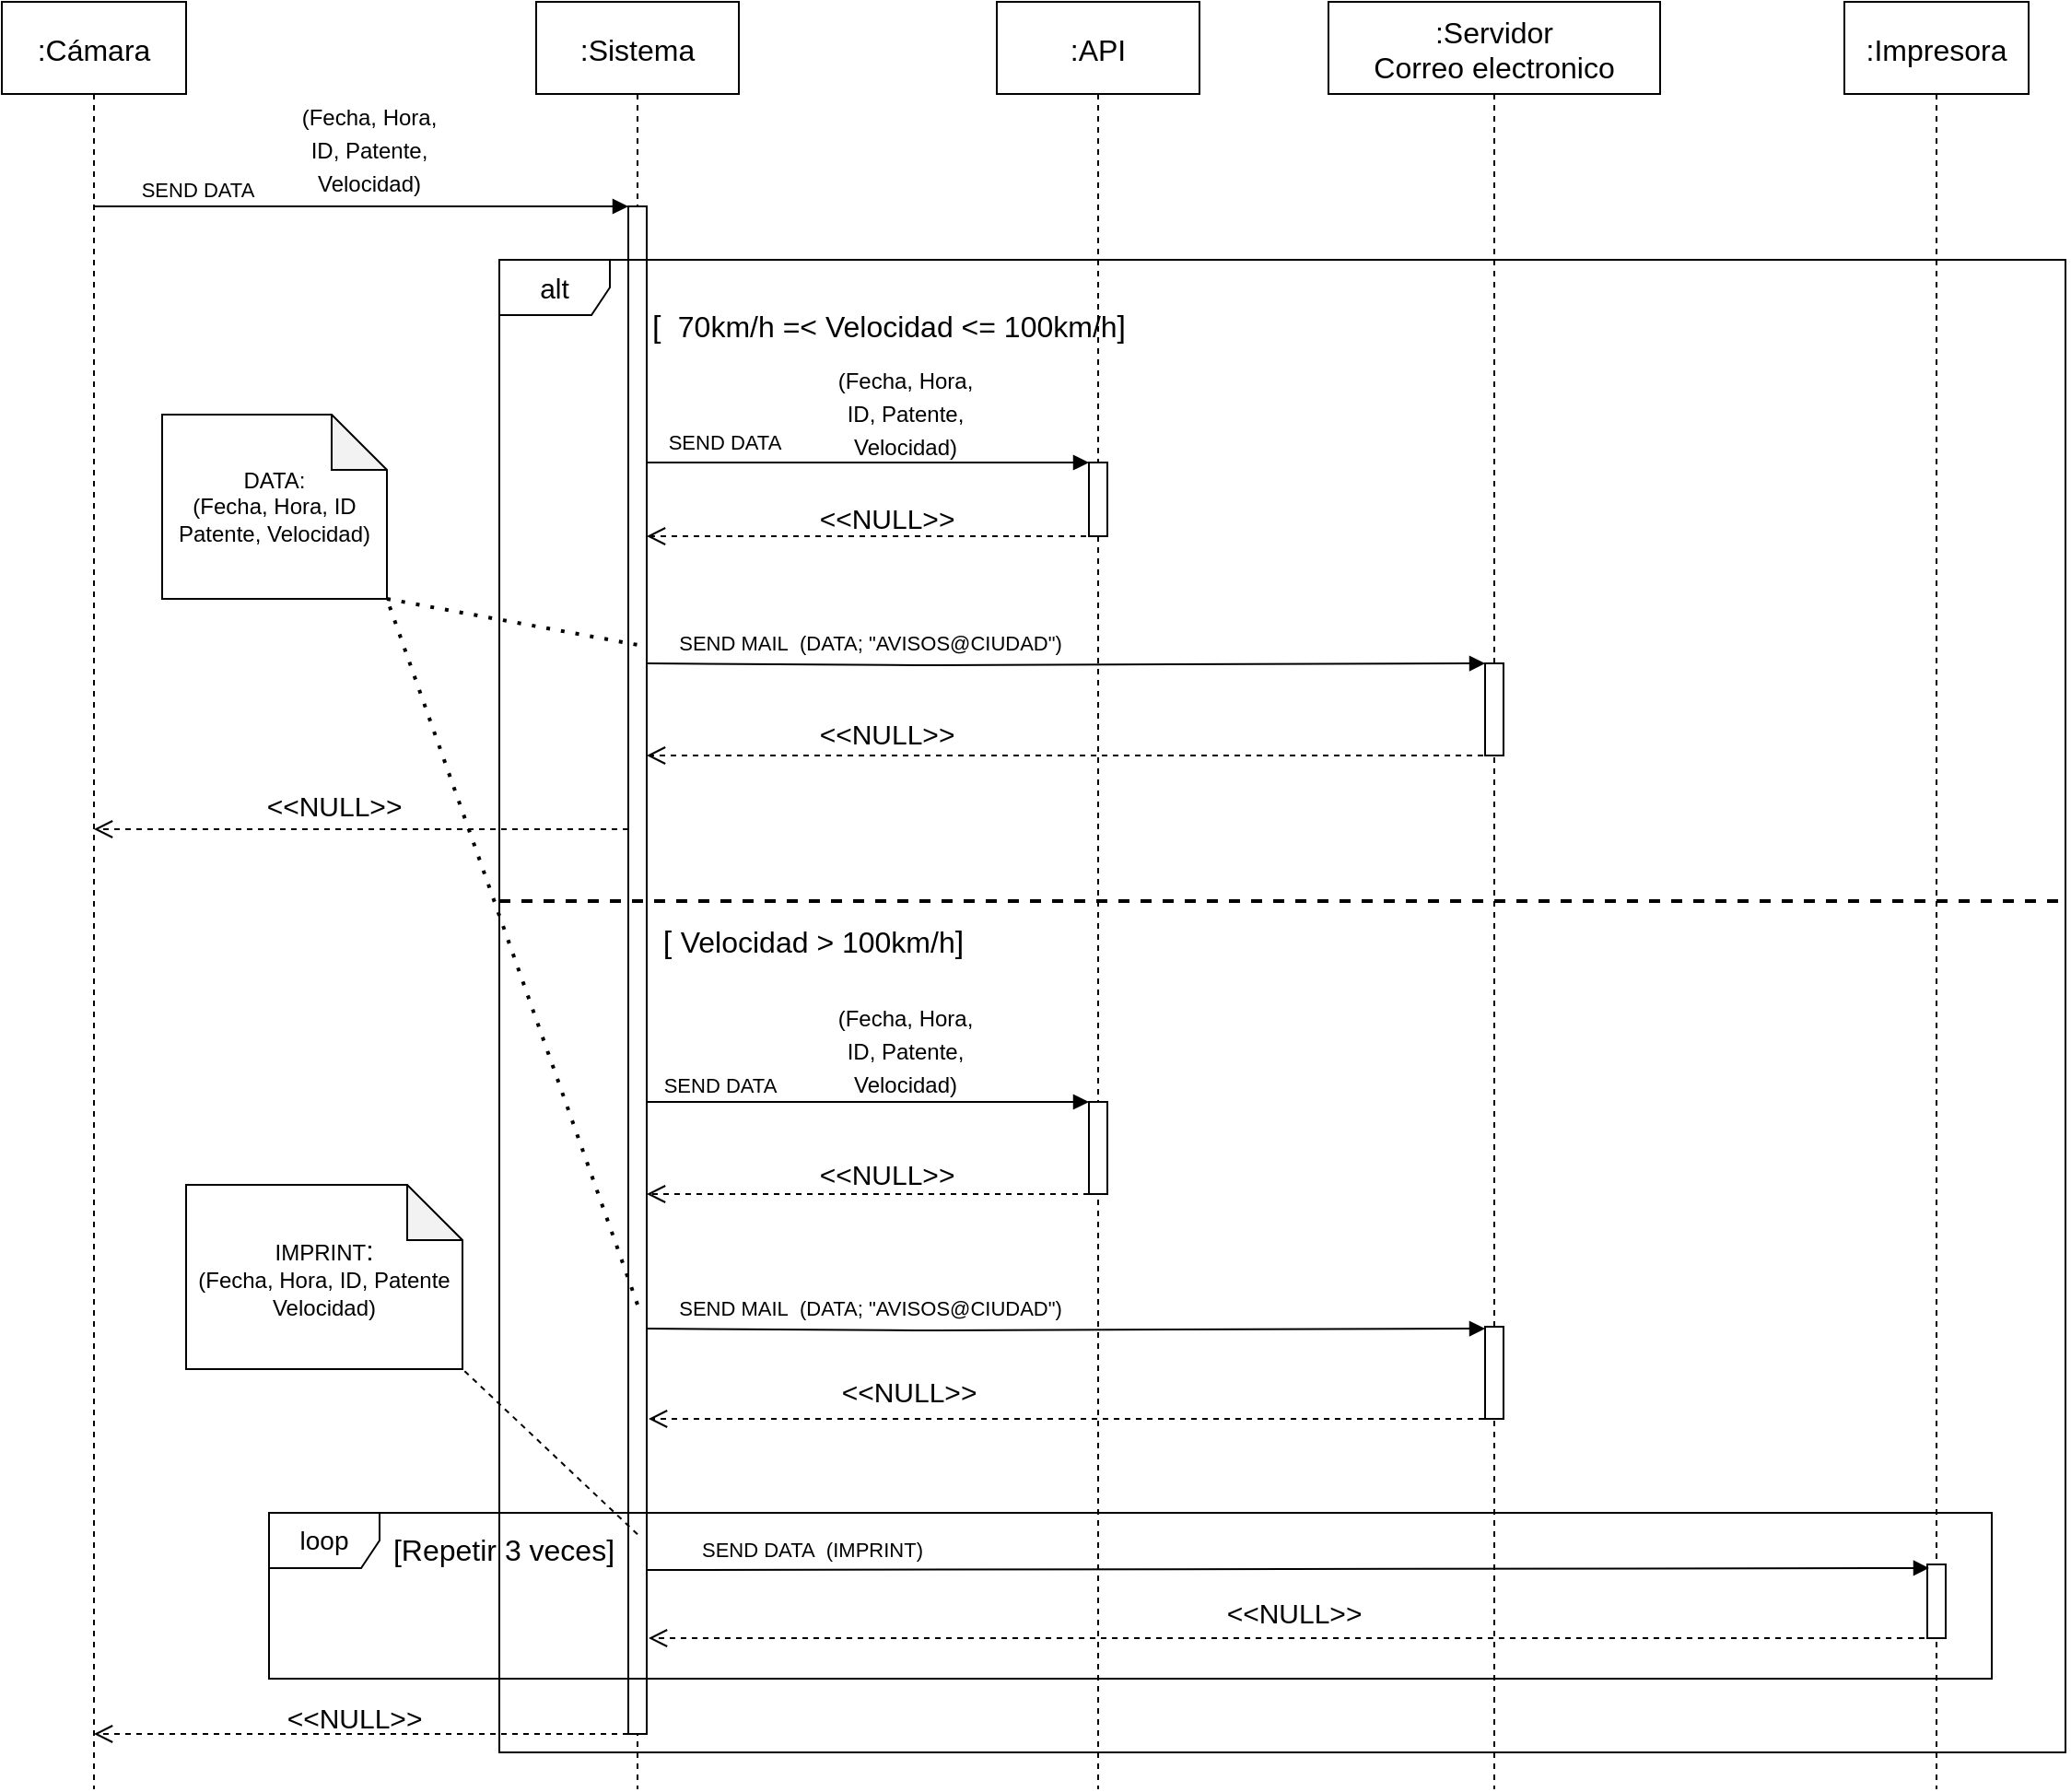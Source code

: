 <mxfile version="20.3.0" type="device"><diagram id="kgpKYQtTHZ0yAKxKKP6v" name="Page-1"><mxGraphModel dx="1105" dy="553" grid="1" gridSize="10" guides="1" tooltips="1" connect="1" arrows="1" fold="1" page="1" pageScale="1" pageWidth="827" pageHeight="1169" math="1" shadow="0"><root><mxCell id="0"/><mxCell id="1" parent="0"/><mxCell id="3nuBFxr9cyL0pnOWT2aG-1" value=":Cámara" style="shape=umlLifeline;perimeter=lifelinePerimeter;container=1;collapsible=0;recursiveResize=0;rounded=0;shadow=0;strokeWidth=1;fontSize=16;align=center;size=50;" parent="1" vertex="1"><mxGeometry x="40" y="30" width="100" height="970" as="geometry"/></mxCell><mxCell id="3nuBFxr9cyL0pnOWT2aG-5" value=":Sistema" style="shape=umlLifeline;perimeter=lifelinePerimeter;container=1;collapsible=0;recursiveResize=0;rounded=0;shadow=0;strokeWidth=1;fontSize=16;size=50;" parent="1" vertex="1"><mxGeometry x="330" y="30" width="110" height="970" as="geometry"/></mxCell><mxCell id="3nuBFxr9cyL0pnOWT2aG-6" value="" style="points=[];perimeter=orthogonalPerimeter;rounded=0;shadow=0;strokeWidth=1;" parent="3nuBFxr9cyL0pnOWT2aG-5" vertex="1"><mxGeometry x="50" y="111" width="10" height="829" as="geometry"/></mxCell><mxCell id="YozSI5X4KARO5TqyZE2r-28" value="return" style="html=1;verticalAlign=bottom;endArrow=open;dashed=1;endSize=8;rounded=0;fontSize=12;fontColor=none;noLabel=1;" parent="3nuBFxr9cyL0pnOWT2aG-5" edge="1"><mxGeometry x="0.509" y="-20" relative="1" as="geometry"><mxPoint x="759.5" y="888" as="sourcePoint"/><mxPoint x="61" y="888" as="targetPoint"/><mxPoint as="offset"/></mxGeometry></mxCell><mxCell id="3nuBFxr9cyL0pnOWT2aG-8" value="SEND DATA" style="verticalAlign=bottom;endArrow=block;shadow=0;strokeWidth=1;" parent="1" edge="1"><mxGeometry x="-0.609" relative="1" as="geometry"><mxPoint x="90" y="141" as="sourcePoint"/><mxPoint as="offset"/><mxPoint x="380" y="141" as="targetPoint"/></mxGeometry></mxCell><mxCell id="5ewyLEu5lSfxZkNV5egt-1" value=":API" style="shape=umlLifeline;perimeter=lifelinePerimeter;container=1;collapsible=0;recursiveResize=0;rounded=0;shadow=0;strokeWidth=1;fontSize=16;size=50;" parent="1" vertex="1"><mxGeometry x="580" y="30" width="110" height="970" as="geometry"/></mxCell><mxCell id="5ewyLEu5lSfxZkNV5egt-2" value="" style="points=[];perimeter=orthogonalPerimeter;rounded=0;shadow=0;strokeWidth=1;" parent="5ewyLEu5lSfxZkNV5egt-1" vertex="1"><mxGeometry x="50" y="250" width="10" height="40" as="geometry"/></mxCell><mxCell id="YozSI5X4KARO5TqyZE2r-10" value="return" style="html=1;verticalAlign=bottom;endArrow=open;dashed=1;endSize=8;rounded=0;fontSize=12;fontColor=none;noLabel=1;" parent="5ewyLEu5lSfxZkNV5egt-1" edge="1"><mxGeometry x="0.541" y="-10" relative="1" as="geometry"><mxPoint x="54.5" y="290" as="sourcePoint"/><mxPoint x="-190" y="290" as="targetPoint"/><mxPoint as="offset"/></mxGeometry></mxCell><mxCell id="zOErF3bk2mBPyS0gTZtt-2" value="SEND DATA" style="verticalAlign=bottom;endArrow=block;shadow=0;strokeWidth=1;" parent="5ewyLEu5lSfxZkNV5egt-1" edge="1"><mxGeometry x="-0.644" y="2" relative="1" as="geometry"><mxPoint x="-190" y="250" as="sourcePoint"/><mxPoint as="offset"/><mxPoint x="50" y="250" as="targetPoint"/><Array as="points"><mxPoint x="-30" y="250"/></Array></mxGeometry></mxCell><mxCell id="YozSI5X4KARO5TqyZE2r-18" value="SEND DATA" style="verticalAlign=bottom;endArrow=block;shadow=0;strokeWidth=1;" parent="5ewyLEu5lSfxZkNV5egt-1" edge="1"><mxGeometry x="-0.667" relative="1" as="geometry"><mxPoint x="-190" y="597" as="sourcePoint"/><mxPoint as="offset"/><mxPoint x="50" y="597" as="targetPoint"/></mxGeometry></mxCell><mxCell id="YozSI5X4KARO5TqyZE2r-19" value="" style="points=[];perimeter=orthogonalPerimeter;rounded=0;shadow=0;strokeWidth=1;" parent="5ewyLEu5lSfxZkNV5egt-1" vertex="1"><mxGeometry x="50" y="597" width="10" height="50" as="geometry"/></mxCell><mxCell id="YozSI5X4KARO5TqyZE2r-24" value="return" style="html=1;verticalAlign=bottom;endArrow=open;dashed=1;endSize=8;rounded=0;fontSize=12;fontColor=none;noLabel=1;" parent="5ewyLEu5lSfxZkNV5egt-1" edge="1"><mxGeometry x="0.509" y="-20" relative="1" as="geometry"><mxPoint x="270.5" y="769" as="sourcePoint"/><mxPoint x="-189" y="769" as="targetPoint"/><mxPoint as="offset"/></mxGeometry></mxCell><mxCell id="5ewyLEu5lSfxZkNV5egt-148" value=":Impresora" style="shape=umlLifeline;perimeter=lifelinePerimeter;container=1;collapsible=0;recursiveResize=0;rounded=0;shadow=0;strokeWidth=1;fontSize=16;size=50;" parent="1" vertex="1"><mxGeometry x="1040" y="30" width="100" height="970" as="geometry"/></mxCell><mxCell id="YozSI5X4KARO5TqyZE2r-27" value="" style="points=[];perimeter=orthogonalPerimeter;rounded=0;shadow=0;strokeWidth=1;" parent="5ewyLEu5lSfxZkNV5egt-148" vertex="1"><mxGeometry x="45" y="848" width="10" height="40" as="geometry"/></mxCell><mxCell id="5ewyLEu5lSfxZkNV5egt-150" value=":Servidor&#10;Correo electronico" style="shape=umlLifeline;perimeter=lifelinePerimeter;container=1;collapsible=0;recursiveResize=0;rounded=0;shadow=0;strokeWidth=1;fontFamily=Helvetica;fontSize=16;size=50;" parent="1" vertex="1"><mxGeometry x="760" y="30" width="180" height="970" as="geometry"/></mxCell><mxCell id="YozSI5X4KARO5TqyZE2r-12" value="" style="points=[];perimeter=orthogonalPerimeter;rounded=0;shadow=0;strokeWidth=1;" parent="5ewyLEu5lSfxZkNV5egt-150" vertex="1"><mxGeometry x="85" y="359" width="10" height="50" as="geometry"/></mxCell><mxCell id="YozSI5X4KARO5TqyZE2r-11" value="SEND MAIL  (DATA; &quot;AVISOS@CIUDAD&quot;)" style="verticalAlign=bottom;endArrow=block;shadow=0;strokeWidth=1;" parent="5ewyLEu5lSfxZkNV5egt-150" edge="1"><mxGeometry x="-0.467" y="3" relative="1" as="geometry"><mxPoint x="-370" y="359" as="sourcePoint"/><mxPoint as="offset"/><mxPoint x="85" y="359" as="targetPoint"/><Array as="points"><mxPoint x="-228" y="360.0"/></Array></mxGeometry></mxCell><mxCell id="YozSI5X4KARO5TqyZE2r-23" value="" style="points=[];perimeter=orthogonalPerimeter;rounded=0;shadow=0;strokeWidth=1;" parent="5ewyLEu5lSfxZkNV5egt-150" vertex="1"><mxGeometry x="85" y="719" width="10" height="50" as="geometry"/></mxCell><mxCell id="5ewyLEu5lSfxZkNV5egt-163" value="&amp;lt;&amp;lt;NULL&amp;gt;&amp;gt;" style="text;html=1;resizable=0;autosize=1;align=center;verticalAlign=middle;points=[];fillColor=none;strokeColor=none;rounded=0;fontFamily=Helvetica;fontSize=15;" parent="5ewyLEu5lSfxZkNV5egt-150" vertex="1"><mxGeometry x="-69" y="859" width="100" height="30" as="geometry"/></mxCell><mxCell id="5ewyLEu5lSfxZkNV5egt-155" value="&amp;lt;&amp;lt;NULL&amp;gt;&amp;gt;" style="text;html=1;resizable=0;autosize=1;align=center;verticalAlign=middle;points=[];fillColor=none;strokeColor=none;rounded=0;fontFamily=Helvetica;fontSize=15;" parent="1" vertex="1"><mxGeometry x="170" y="451" width="100" height="30" as="geometry"/></mxCell><mxCell id="5ewyLEu5lSfxZkNV5egt-158" value="&amp;lt;&amp;lt;NULL&amp;gt;&amp;gt;" style="text;html=1;resizable=0;autosize=1;align=center;verticalAlign=middle;points=[];fillColor=none;strokeColor=none;rounded=0;fontFamily=Helvetica;fontSize=15;" parent="1" vertex="1"><mxGeometry x="470" y="651" width="100" height="30" as="geometry"/></mxCell><mxCell id="5ewyLEu5lSfxZkNV5egt-159" value="&amp;lt;&amp;lt;NULL&amp;gt;&amp;gt;" style="text;html=1;resizable=0;autosize=1;align=center;verticalAlign=middle;points=[];fillColor=none;strokeColor=none;rounded=0;fontFamily=Helvetica;fontSize=15;" parent="1" vertex="1"><mxGeometry x="470" y="295" width="100" height="30" as="geometry"/></mxCell><mxCell id="5ewyLEu5lSfxZkNV5egt-160" value="&amp;lt;&amp;lt;NULL&amp;gt;&amp;gt;" style="text;html=1;resizable=0;autosize=1;align=center;verticalAlign=middle;points=[];fillColor=none;strokeColor=none;rounded=0;fontFamily=Helvetica;fontSize=15;" parent="1" vertex="1"><mxGeometry x="181" y="946" width="100" height="30" as="geometry"/></mxCell><mxCell id="5ewyLEu5lSfxZkNV5egt-161" value="&amp;lt;&amp;lt;NULL&amp;gt;&amp;gt;" style="text;html=1;resizable=0;autosize=1;align=center;verticalAlign=middle;points=[];fillColor=none;strokeColor=none;rounded=0;fontFamily=Helvetica;fontSize=15;" parent="1" vertex="1"><mxGeometry x="470" y="412" width="100" height="30" as="geometry"/></mxCell><mxCell id="5ewyLEu5lSfxZkNV5egt-162" value="&amp;lt;&amp;lt;NULL&amp;gt;&amp;gt;" style="text;html=1;resizable=0;autosize=1;align=center;verticalAlign=middle;points=[];fillColor=none;strokeColor=none;rounded=0;fontFamily=Helvetica;fontSize=15;" parent="1" vertex="1"><mxGeometry x="482" y="769" width="100" height="30" as="geometry"/></mxCell><mxCell id="5ewyLEu5lSfxZkNV5egt-164" value="&lt;font style=&quot;font-size: 12px;&quot;&gt;(Fecha, Hora,&lt;br&gt;ID, Patente,&lt;br&gt;Velocidad)&lt;/font&gt;" style="text;html=1;resizable=0;autosize=1;align=center;verticalAlign=middle;points=[];fillColor=none;strokeColor=none;rounded=0;fontFamily=Helvetica;fontSize=15;" parent="1" vertex="1"><mxGeometry x="189" y="74" width="100" height="70" as="geometry"/></mxCell><mxCell id="YozSI5X4KARO5TqyZE2r-3" value="&lt;font style=&quot;font-size: 12px;&quot;&gt;(Fecha, Hora,&lt;br&gt;ID, Patente,&lt;br&gt;Velocidad)&lt;/font&gt;" style="text;html=1;resizable=0;autosize=1;align=center;verticalAlign=middle;points=[];fillColor=none;strokeColor=none;rounded=0;fontFamily=Helvetica;fontSize=15;" parent="1" vertex="1"><mxGeometry x="480" y="217" width="100" height="70" as="geometry"/></mxCell><mxCell id="YozSI5X4KARO5TqyZE2r-13" value="return" style="html=1;verticalAlign=bottom;endArrow=open;dashed=1;endSize=8;rounded=0;fontSize=12;fontColor=none;noLabel=1;exitX=0.5;exitY=0.98;exitDx=0;exitDy=0;exitPerimeter=0;" parent="1" edge="1"><mxGeometry x="0.509" y="-20" relative="1" as="geometry"><mxPoint x="850" y="439" as="sourcePoint"/><mxPoint x="390" y="439" as="targetPoint"/><mxPoint as="offset"/></mxGeometry></mxCell><mxCell id="YozSI5X4KARO5TqyZE2r-14" value="return" style="html=1;verticalAlign=bottom;endArrow=open;dashed=1;endSize=8;rounded=0;fontSize=12;fontColor=none;noLabel=1;" parent="1" edge="1"><mxGeometry x="0.509" y="-20" relative="1" as="geometry"><mxPoint x="380" y="479" as="sourcePoint"/><mxPoint x="90" y="479" as="targetPoint"/><mxPoint as="offset"/></mxGeometry></mxCell><mxCell id="YozSI5X4KARO5TqyZE2r-20" value="return" style="html=1;verticalAlign=bottom;endArrow=open;dashed=1;endSize=8;rounded=0;fontSize=12;fontColor=none;noLabel=1;" parent="1" edge="1"><mxGeometry x="0.509" y="-20" relative="1" as="geometry"><mxPoint x="630" y="677" as="sourcePoint"/><mxPoint x="390" y="677" as="targetPoint"/><mxPoint as="offset"/></mxGeometry></mxCell><mxCell id="YozSI5X4KARO5TqyZE2r-15" value="&lt;font style=&quot;font-size: 12px;&quot;&gt;(Fecha, Hora,&lt;br&gt;ID, Patente,&lt;br&gt;Velocidad)&lt;/font&gt;" style="text;html=1;resizable=0;autosize=1;align=center;verticalAlign=middle;points=[];fillColor=none;strokeColor=none;rounded=0;fontFamily=Helvetica;fontSize=15;" parent="1" vertex="1"><mxGeometry x="480" y="563" width="100" height="70" as="geometry"/></mxCell><mxCell id="YozSI5X4KARO5TqyZE2r-22" value="SEND MAIL  (DATA; &quot;AVISOS@CIUDAD&quot;)" style="verticalAlign=bottom;endArrow=block;shadow=0;strokeWidth=1;" parent="1" edge="1"><mxGeometry x="-0.467" y="3" relative="1" as="geometry"><mxPoint x="390" y="750" as="sourcePoint"/><mxPoint as="offset"/><mxPoint x="845" y="750" as="targetPoint"/><Array as="points"><mxPoint x="532" y="751"/></Array></mxGeometry></mxCell><mxCell id="YozSI5X4KARO5TqyZE2r-25" value="SEND DATA  (IMPRINT)" style="verticalAlign=bottom;endArrow=block;shadow=0;strokeWidth=1;entryX=0.1;entryY=-0.017;entryDx=0;entryDy=0;entryPerimeter=0;" parent="1" edge="1"><mxGeometry x="-0.741" y="2" relative="1" as="geometry"><mxPoint x="390" y="881" as="sourcePoint"/><mxPoint as="offset"/><mxPoint x="1086" y="879.98" as="targetPoint"/></mxGeometry></mxCell><mxCell id="YozSI5X4KARO5TqyZE2r-30" value="return" style="html=1;verticalAlign=bottom;endArrow=open;dashed=1;endSize=8;rounded=0;fontSize=12;fontColor=none;noLabel=1;" parent="1" edge="1"><mxGeometry x="0.509" y="-20" relative="1" as="geometry"><mxPoint x="380" y="970" as="sourcePoint"/><mxPoint x="90" y="970" as="targetPoint"/><mxPoint as="offset"/></mxGeometry></mxCell><mxCell id="YozSI5X4KARO5TqyZE2r-34" value="[ &lt;span style=&quot;font-size: 16px;&quot;&gt;&amp;nbsp;70km/h =&amp;lt; Velocidad &amp;lt;= 100km/h&lt;/span&gt;]" style="text;html=1;resizable=0;autosize=1;align=center;verticalAlign=middle;points=[];fillColor=none;strokeColor=none;rounded=0;fontSize=17;fontColor=none;" parent="1" vertex="1"><mxGeometry x="381" y="192" width="280" height="30" as="geometry"/></mxCell><mxCell id="YozSI5X4KARO5TqyZE2r-35" value="[ &lt;span style=&quot;font-size: 16px;&quot;&gt;Velocidad &amp;gt; 100km/h&lt;/span&gt;]" style="text;html=1;resizable=0;autosize=1;align=center;verticalAlign=middle;points=[];fillColor=none;strokeColor=none;rounded=0;fontSize=17;fontColor=none;" parent="1" vertex="1"><mxGeometry x="385" y="526" width="190" height="30" as="geometry"/></mxCell><mxCell id="YozSI5X4KARO5TqyZE2r-36" value="&lt;font style=&quot;font-size: 16px;&quot;&gt;[Repetir 3 veces]&lt;/font&gt;" style="text;html=1;resizable=0;autosize=1;align=center;verticalAlign=middle;points=[];fillColor=none;strokeColor=none;rounded=0;fontSize=17;fontColor=none;" parent="1" vertex="1"><mxGeometry x="242" y="856" width="140" height="30" as="geometry"/></mxCell><mxCell id="Q76jah6kw0klHy7KOI9b-3" value="" style="endArrow=none;dashed=1;html=1;rounded=0;strokeWidth=2;" parent="1" edge="1"><mxGeometry width="50" height="50" relative="1" as="geometry"><mxPoint x="310" y="518" as="sourcePoint"/><mxPoint x="1160" y="518" as="targetPoint"/></mxGeometry></mxCell><mxCell id="KKbYnRF_3C59-J5U1wcn-1" value="IMPRINT&lt;font style=&quot;font-size: 15px;&quot;&gt;:&lt;/font&gt;&lt;br&gt;(Fecha, Hora, ID, Patente&lt;br&gt;Velocidad)" style="shape=note;whiteSpace=wrap;html=1;backgroundOutline=1;darkOpacity=0.05;" parent="1" vertex="1"><mxGeometry x="140" y="672" width="150" height="100" as="geometry"/></mxCell><mxCell id="KKbYnRF_3C59-J5U1wcn-2" value="" style="endArrow=none;dashed=1;html=1;rounded=0;entryX=1;entryY=1;entryDx=0;entryDy=0;entryPerimeter=0;exitX=0.5;exitY=0.845;exitDx=0;exitDy=0;exitPerimeter=0;" parent="1" edge="1"><mxGeometry width="50" height="50" relative="1" as="geometry"><mxPoint x="385" y="861.65" as="sourcePoint"/><mxPoint x="290" y="772" as="targetPoint"/></mxGeometry></mxCell><mxCell id="HaCziiVVnkVXhoQ5NWg6-1" value="&lt;font style=&quot;font-size: 14px;&quot;&gt;loop&lt;/font&gt;" style="shape=umlFrame;whiteSpace=wrap;html=1;fontSize=10;" parent="1" vertex="1"><mxGeometry x="185" y="850" width="935" height="90" as="geometry"/></mxCell><mxCell id="qNvXnST238zZlxCs9MKy-2" value="DATA:&lt;br&gt;(Fecha, Hora, ID&lt;br&gt;Patente, Velocidad)" style="shape=note;whiteSpace=wrap;html=1;backgroundOutline=1;darkOpacity=0.05;" parent="1" vertex="1"><mxGeometry x="127" y="254" width="122" height="100" as="geometry"/></mxCell><mxCell id="qNvXnST238zZlxCs9MKy-3" value="" style="endArrow=none;dashed=1;html=1;dashPattern=1 3;strokeWidth=2;rounded=0;exitX=1;exitY=1;exitDx=0;exitDy=0;exitPerimeter=0;entryX=0.094;entryY=0.247;entryDx=0;entryDy=0;entryPerimeter=0;" parent="1" source="qNvXnST238zZlxCs9MKy-2" edge="1"><mxGeometry width="50" height="50" relative="1" as="geometry"><mxPoint x="252" y="390" as="sourcePoint"/><mxPoint x="389.9" y="379.859" as="targetPoint"/></mxGeometry></mxCell><mxCell id="qNvXnST238zZlxCs9MKy-4" value="" style="endArrow=none;dashed=1;html=1;dashPattern=1 3;strokeWidth=2;rounded=0;entryX=1;entryY=1;entryDx=0;entryDy=0;entryPerimeter=0;" parent="1" target="qNvXnST238zZlxCs9MKy-2" edge="1"><mxGeometry width="50" height="50" relative="1" as="geometry"><mxPoint x="385" y="737" as="sourcePoint"/><mxPoint x="247" y="357" as="targetPoint"/></mxGeometry></mxCell><mxCell id="qNvXnST238zZlxCs9MKy-10" value="&lt;font style=&quot;font-size: 15px;&quot;&gt;alt&lt;/font&gt;" style="shape=umlFrame;whiteSpace=wrap;html=1;" parent="1" vertex="1"><mxGeometry x="310" y="170" width="850" height="810" as="geometry"/></mxCell></root></mxGraphModel></diagram></mxfile>